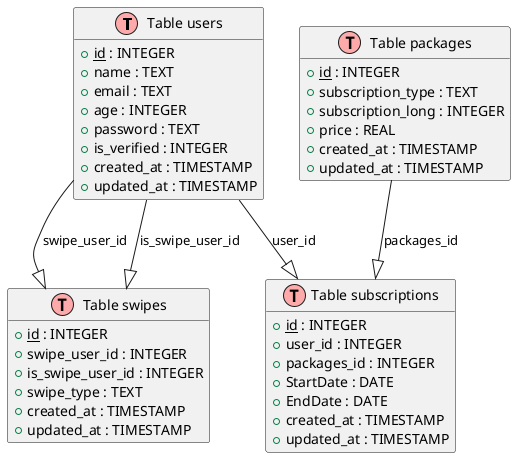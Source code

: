 @startuml
!define Table(name,desc) class name as "desc" << (T,#FFAAAA) >>
!define primary_key(x) <u>x</u>
!define foreign_key(x) #--x
hide methods
hide stereotypes

Table(users, "Table users") {
    + primary_key(id) : INTEGER
    + name : TEXT
    + email : TEXT
    + age : INTEGER
    + gender : VARCHAR(10)
    + password : TEXT
    + is_verified : INTEGER
    + created_at : TIMESTAMP
    + updated_at : TIMESTAMP
}

Table(swipes, "Table swipes") {
    + primary_key(id) : INTEGER
    + swipe_user_id : INTEGER
    + is_swipe_user_id : INTEGER
    + swipe_type : TEXT
    + created_at : TIMESTAMP
    + updated_at : TIMESTAMP
}

Table(packages, "Table packages") {
    + primary_key(id) : INTEGER
    + subscription_type : TEXT
    + subscription_long : INTEGER
    + price : REAL
    + created_at : TIMESTAMP
    + updated_at : TIMESTAMP
}

Table(subscriptions, "Table subscriptions") {
    + primary_key(id) : INTEGER
    + user_id : INTEGER
    + packages_id : INTEGER
    + StartDate : DATE
    + EndDate : DATE
    + created_at : TIMESTAMP
    + updated_at : TIMESTAMP
}

users --|> swipes : swipe_user_id
users --|> swipes : is_swipe_user_id
users --|> subscriptions : user_id
packages --|> subscriptions : packages_id
@enduml